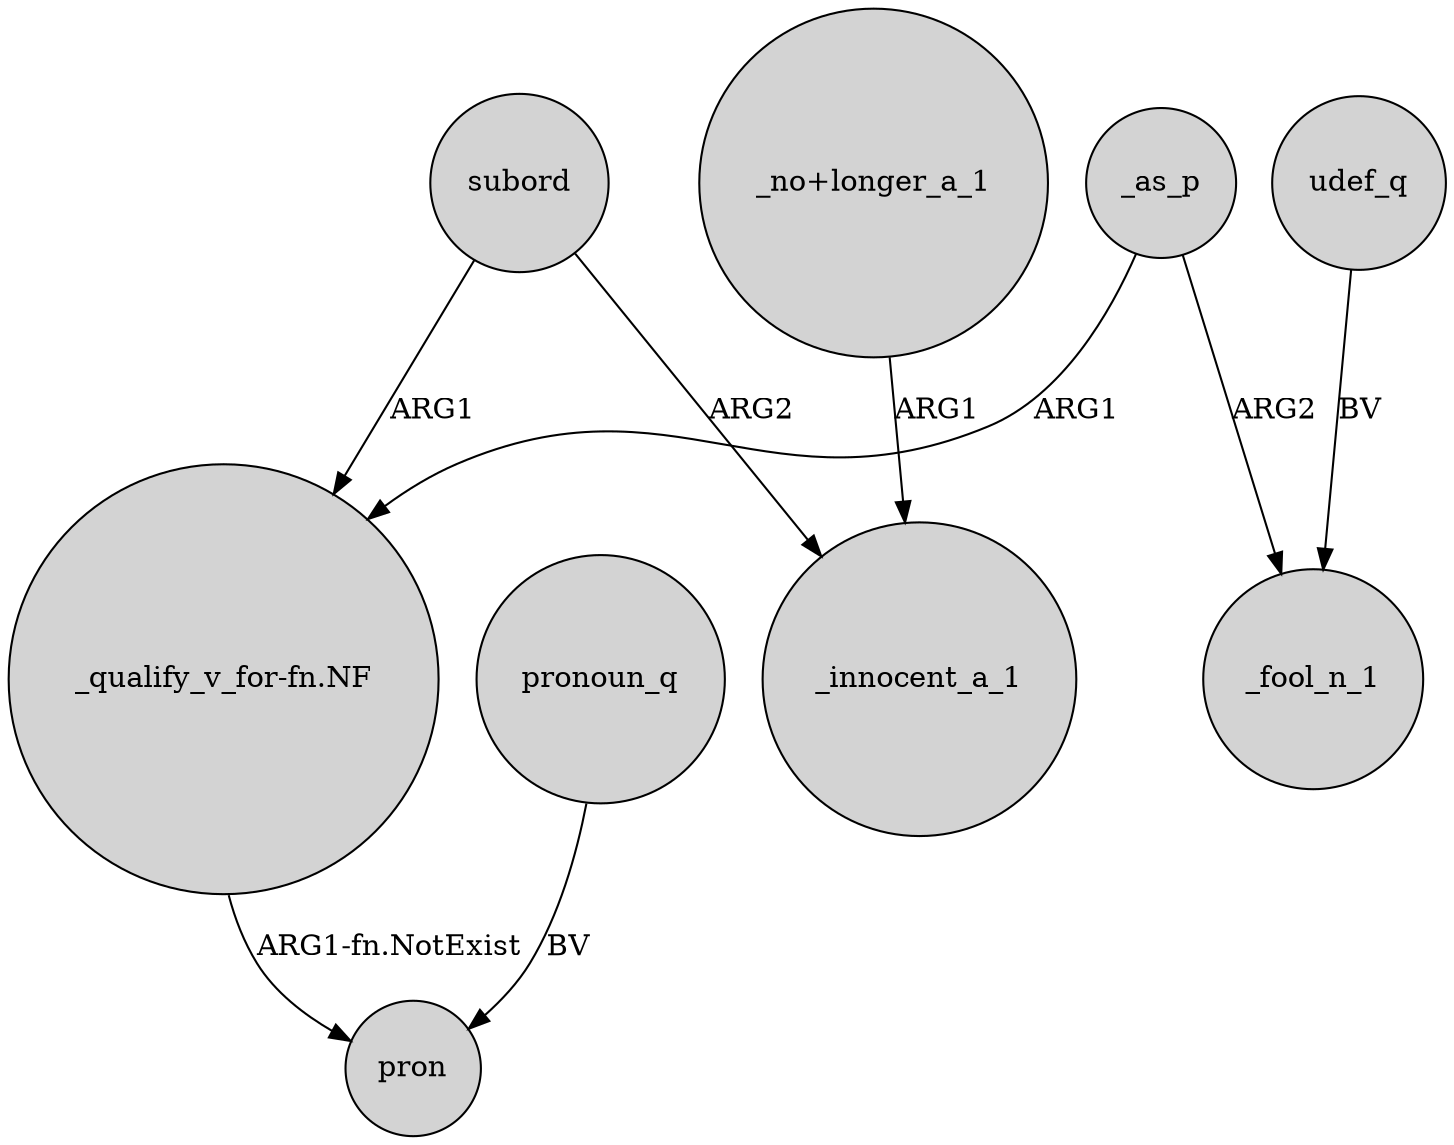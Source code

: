 digraph {
	node [shape=circle style=filled]
	subord -> "_qualify_v_for-fn.NF" [label=ARG1]
	subord -> _innocent_a_1 [label=ARG2]
	udef_q -> _fool_n_1 [label=BV]
	_as_p -> "_qualify_v_for-fn.NF" [label=ARG1]
	"_no+longer_a_1" -> _innocent_a_1 [label=ARG1]
	_as_p -> _fool_n_1 [label=ARG2]
	"_qualify_v_for-fn.NF" -> pron [label="ARG1-fn.NotExist"]
	pronoun_q -> pron [label=BV]
}
